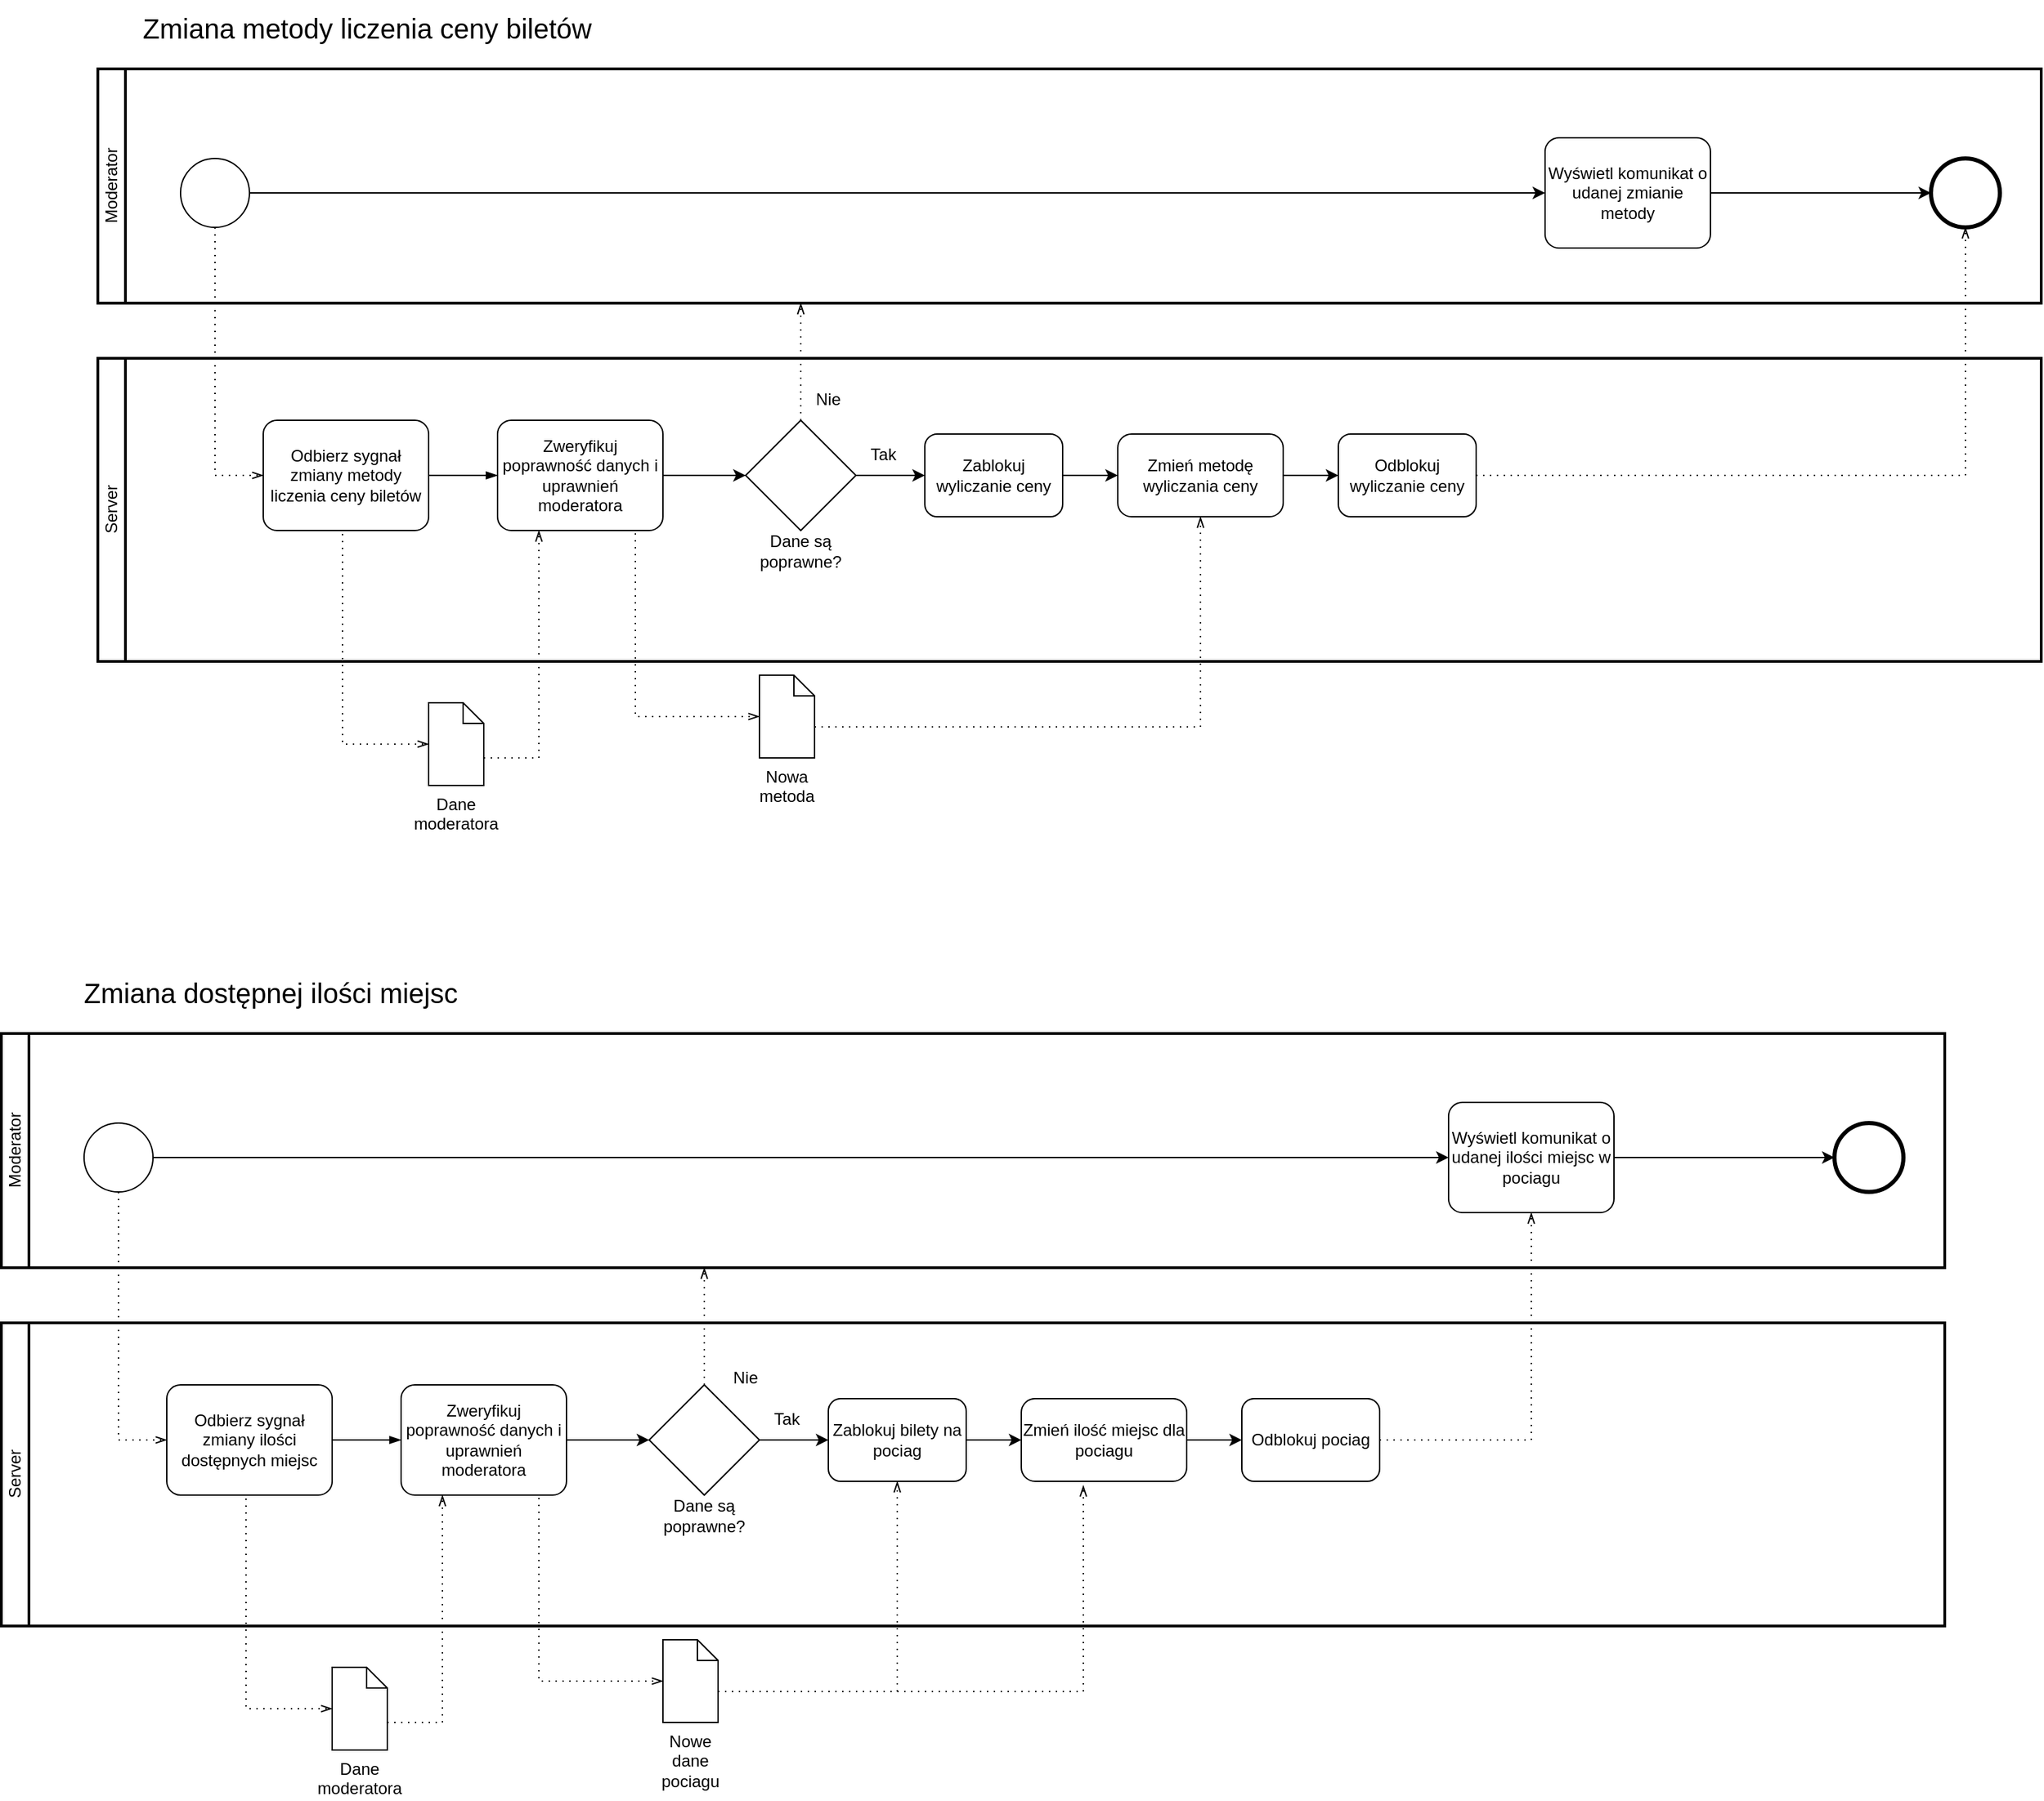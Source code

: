 <mxfile version="23.1.5" type="device">
  <diagram id="Zzkou4qNzOi7J6yHzFJ5" name="Page-5">
    <mxGraphModel dx="3475" dy="1573" grid="1" gridSize="10" guides="1" tooltips="1" connect="1" arrows="1" fold="1" page="1" pageScale="1" pageWidth="850" pageHeight="1100" math="0" shadow="0">
      <root>
        <mxCell id="0" />
        <mxCell id="1" parent="0" />
        <mxCell id="5nYeDk_tjkuTIZF37kn7-1" value="Moderator" style="swimlane;html=1;startSize=20;fontStyle=0;collapsible=0;horizontal=0;swimlaneLine=1;swimlaneFillColor=#ffffff;strokeWidth=2;" parent="1" vertex="1">
          <mxGeometry x="20" y="340" width="1410" height="170" as="geometry" />
        </mxCell>
        <mxCell id="5nYeDk_tjkuTIZF37kn7-2" value="" style="points=[[0.145,0.145,0],[0.5,0,0],[0.855,0.145,0],[1,0.5,0],[0.855,0.855,0],[0.5,1,0],[0.145,0.855,0],[0,0.5,0]];shape=mxgraph.bpmn.event;html=1;verticalLabelPosition=bottom;labelBackgroundColor=#ffffff;verticalAlign=top;align=center;perimeter=ellipsePerimeter;outlineConnect=0;aspect=fixed;outline=standard;symbol=general;" parent="5nYeDk_tjkuTIZF37kn7-1" vertex="1">
          <mxGeometry x="60" y="65" width="50" height="50" as="geometry" />
        </mxCell>
        <mxCell id="5nYeDk_tjkuTIZF37kn7-4" value="Wyświetl komunikat o udanej zmianie metody" style="points=[[0.25,0,0],[0.5,0,0],[0.75,0,0],[1,0.25,0],[1,0.5,0],[1,0.75,0],[0.75,1,0],[0.5,1,0],[0.25,1,0],[0,0.75,0],[0,0.5,0],[0,0.25,0]];shape=mxgraph.bpmn.task;whiteSpace=wrap;rectStyle=rounded;size=10;taskMarker=abstract;fontSize=12;" parent="5nYeDk_tjkuTIZF37kn7-1" vertex="1">
          <mxGeometry x="1050" y="50" width="120" height="80" as="geometry" />
        </mxCell>
        <mxCell id="rN2PZsY2AK8oD1dItEW8-1" value="" style="points=[[0.145,0.145,0],[0.5,0,0],[0.855,0.145,0],[1,0.5,0],[0.855,0.855,0],[0.5,1,0],[0.145,0.855,0],[0,0.5,0]];shape=mxgraph.bpmn.event;html=1;verticalLabelPosition=bottom;labelBackgroundColor=#ffffff;verticalAlign=top;align=center;perimeter=ellipsePerimeter;outlineConnect=0;aspect=fixed;outline=end;symbol=terminate2;" parent="5nYeDk_tjkuTIZF37kn7-1" vertex="1">
          <mxGeometry x="1330" y="65" width="50" height="50" as="geometry" />
        </mxCell>
        <mxCell id="rN2PZsY2AK8oD1dItEW8-2" style="edgeStyle=orthogonalEdgeStyle;rounded=0;orthogonalLoop=1;jettySize=auto;html=1;entryX=0;entryY=0.5;entryDx=0;entryDy=0;entryPerimeter=0;" parent="5nYeDk_tjkuTIZF37kn7-1" source="5nYeDk_tjkuTIZF37kn7-4" target="rN2PZsY2AK8oD1dItEW8-1" edge="1">
          <mxGeometry relative="1" as="geometry" />
        </mxCell>
        <mxCell id="gM3M7majyr0KccMTbLN--11" style="edgeStyle=orthogonalEdgeStyle;rounded=0;orthogonalLoop=1;jettySize=auto;html=1;entryX=0;entryY=0.5;entryDx=0;entryDy=0;entryPerimeter=0;" edge="1" parent="5nYeDk_tjkuTIZF37kn7-1" source="5nYeDk_tjkuTIZF37kn7-2" target="5nYeDk_tjkuTIZF37kn7-4">
          <mxGeometry relative="1" as="geometry" />
        </mxCell>
        <mxCell id="_5b-967mZp699WeHeneV-1" value="&lt;span style=&quot;font-size: 20px;&quot;&gt;Zmiana metody liczenia ceny biletów&lt;/span&gt;" style="text;html=1;align=center;verticalAlign=middle;resizable=0;points=[];autosize=1;strokeColor=none;fillColor=none;" parent="1" vertex="1">
          <mxGeometry x="40" y="290" width="350" height="40" as="geometry" />
        </mxCell>
        <mxCell id="K3G3-FfQilQ2skNR_-Nj-1" value="Server" style="swimlane;html=1;startSize=20;fontStyle=0;collapsible=0;horizontal=0;swimlaneLine=1;swimlaneFillColor=#ffffff;strokeWidth=2;" parent="1" vertex="1">
          <mxGeometry x="20" y="550" width="1410" height="220" as="geometry" />
        </mxCell>
        <mxCell id="K3G3-FfQilQ2skNR_-Nj-2" value="Odbierz sygnał zmiany metody liczenia ceny biletów" style="points=[[0.25,0,0],[0.5,0,0],[0.75,0,0],[1,0.25,0],[1,0.5,0],[1,0.75,0],[0.75,1,0],[0.5,1,0],[0.25,1,0],[0,0.75,0],[0,0.5,0],[0,0.25,0]];shape=mxgraph.bpmn.task;whiteSpace=wrap;rectStyle=rounded;size=10;taskMarker=abstract;" parent="K3G3-FfQilQ2skNR_-Nj-1" vertex="1">
          <mxGeometry x="120" y="45" width="120" height="80" as="geometry" />
        </mxCell>
        <mxCell id="K3G3-FfQilQ2skNR_-Nj-3" style="edgeStyle=orthogonalEdgeStyle;rounded=0;orthogonalLoop=1;jettySize=auto;html=1;entryX=0;entryY=0.5;entryDx=0;entryDy=0;" parent="K3G3-FfQilQ2skNR_-Nj-1" source="K3G3-FfQilQ2skNR_-Nj-4" target="K3G3-FfQilQ2skNR_-Nj-10" edge="1">
          <mxGeometry relative="1" as="geometry" />
        </mxCell>
        <mxCell id="K3G3-FfQilQ2skNR_-Nj-4" value="Zweryfikuj poprawność danych i uprawnień moderatora" style="points=[[0.25,0,0],[0.5,0,0],[0.75,0,0],[1,0.25,0],[1,0.5,0],[1,0.75,0],[0.75,1,0],[0.5,1,0],[0.25,1,0],[0,0.75,0],[0,0.5,0],[0,0.25,0]];shape=mxgraph.bpmn.task;whiteSpace=wrap;rectStyle=rounded;size=10;taskMarker=abstract;" parent="K3G3-FfQilQ2skNR_-Nj-1" vertex="1">
          <mxGeometry x="290" y="45" width="120" height="80" as="geometry" />
        </mxCell>
        <mxCell id="K3G3-FfQilQ2skNR_-Nj-5" value="" style="edgeStyle=elbowEdgeStyle;fontSize=12;html=1;endArrow=blockThin;endFill=1;rounded=0;exitX=1;exitY=0.5;exitDx=0;exitDy=0;exitPerimeter=0;entryX=0;entryY=0.5;entryDx=0;entryDy=0;entryPerimeter=0;" parent="K3G3-FfQilQ2skNR_-Nj-1" source="K3G3-FfQilQ2skNR_-Nj-2" target="K3G3-FfQilQ2skNR_-Nj-4" edge="1">
          <mxGeometry width="160" relative="1" as="geometry">
            <mxPoint x="300" y="10" as="sourcePoint" />
            <mxPoint x="460" y="10" as="targetPoint" />
          </mxGeometry>
        </mxCell>
        <mxCell id="i0M3La1ias4D0k85AiJk-2" style="edgeStyle=orthogonalEdgeStyle;rounded=0;orthogonalLoop=1;jettySize=auto;html=1;exitX=1;exitY=0.5;exitDx=0;exitDy=0;exitPerimeter=0;entryX=0;entryY=0.5;entryDx=0;entryDy=0;" parent="K3G3-FfQilQ2skNR_-Nj-1" source="K3G3-FfQilQ2skNR_-Nj-6" target="i0M3La1ias4D0k85AiJk-1" edge="1">
          <mxGeometry relative="1" as="geometry" />
        </mxCell>
        <mxCell id="K3G3-FfQilQ2skNR_-Nj-6" value="Zmień metodę wyliczania ceny" style="points=[[0.25,0,0],[0.5,0,0],[0.75,0,0],[1,0.25,0],[1,0.5,0],[1,0.75,0],[0.75,1,0],[0.5,1,0],[0.25,1,0],[0,0.75,0],[0,0.5,0],[0,0.25,0]];shape=mxgraph.bpmn.task;whiteSpace=wrap;rectStyle=rounded;size=10;taskMarker=abstract;fontSize=12;" parent="K3G3-FfQilQ2skNR_-Nj-1" vertex="1">
          <mxGeometry x="740" y="55" width="120" height="60" as="geometry" />
        </mxCell>
        <mxCell id="K3G3-FfQilQ2skNR_-Nj-9" style="edgeStyle=orthogonalEdgeStyle;rounded=0;orthogonalLoop=1;jettySize=auto;html=1;entryX=0;entryY=0.5;entryDx=0;entryDy=0;" parent="K3G3-FfQilQ2skNR_-Nj-1" source="K3G3-FfQilQ2skNR_-Nj-10" target="K3G3-FfQilQ2skNR_-Nj-19" edge="1">
          <mxGeometry relative="1" as="geometry" />
        </mxCell>
        <mxCell id="K3G3-FfQilQ2skNR_-Nj-10" value="" style="rhombus;whiteSpace=wrap;html=1;" parent="K3G3-FfQilQ2skNR_-Nj-1" vertex="1">
          <mxGeometry x="470" y="45" width="80" height="80" as="geometry" />
        </mxCell>
        <mxCell id="K3G3-FfQilQ2skNR_-Nj-11" value="Dane są poprawne?" style="text;html=1;align=center;verticalAlign=middle;whiteSpace=wrap;rounded=0;" parent="K3G3-FfQilQ2skNR_-Nj-1" vertex="1">
          <mxGeometry x="480" y="125" width="60" height="30" as="geometry" />
        </mxCell>
        <mxCell id="K3G3-FfQilQ2skNR_-Nj-12" value="Tak" style="text;html=1;align=center;verticalAlign=middle;whiteSpace=wrap;rounded=0;" parent="K3G3-FfQilQ2skNR_-Nj-1" vertex="1">
          <mxGeometry x="540" y="55" width="60" height="30" as="geometry" />
        </mxCell>
        <mxCell id="K3G3-FfQilQ2skNR_-Nj-13" value="Nie" style="text;html=1;align=center;verticalAlign=middle;whiteSpace=wrap;rounded=0;" parent="K3G3-FfQilQ2skNR_-Nj-1" vertex="1">
          <mxGeometry x="500" y="15" width="60" height="30" as="geometry" />
        </mxCell>
        <mxCell id="K3G3-FfQilQ2skNR_-Nj-19" value="Zablokuj wyliczanie ceny" style="rounded=1;whiteSpace=wrap;html=1;" parent="K3G3-FfQilQ2skNR_-Nj-1" vertex="1">
          <mxGeometry x="600" y="55" width="100" height="60" as="geometry" />
        </mxCell>
        <mxCell id="K3G3-FfQilQ2skNR_-Nj-20" style="edgeStyle=orthogonalEdgeStyle;rounded=0;orthogonalLoop=1;jettySize=auto;html=1;entryX=0;entryY=0.5;entryDx=0;entryDy=0;entryPerimeter=0;" parent="K3G3-FfQilQ2skNR_-Nj-1" source="K3G3-FfQilQ2skNR_-Nj-19" target="K3G3-FfQilQ2skNR_-Nj-6" edge="1">
          <mxGeometry relative="1" as="geometry" />
        </mxCell>
        <mxCell id="i0M3La1ias4D0k85AiJk-1" value="Odblokuj wyliczanie ceny" style="rounded=1;whiteSpace=wrap;html=1;" parent="K3G3-FfQilQ2skNR_-Nj-1" vertex="1">
          <mxGeometry x="900" y="55" width="100" height="60" as="geometry" />
        </mxCell>
        <mxCell id="pL3yOGtaI5L7fwDHWEQh-1" value="" style="edgeStyle=elbowEdgeStyle;fontSize=12;html=1;endFill=0;startFill=0;endSize=6;startSize=6;dashed=1;dashPattern=1 4;endArrow=openThin;startArrow=none;rounded=0;entryX=0;entryY=0.5;entryDx=0;entryDy=0;entryPerimeter=0;exitX=0.5;exitY=1;exitDx=0;exitDy=0;exitPerimeter=0;" parent="1" source="5nYeDk_tjkuTIZF37kn7-2" target="K3G3-FfQilQ2skNR_-Nj-2" edge="1">
          <mxGeometry width="160" relative="1" as="geometry">
            <mxPoint x="90" y="482.5" as="sourcePoint" />
            <mxPoint x="125" y="657.5" as="targetPoint" />
            <Array as="points">
              <mxPoint x="105" y="550" />
            </Array>
          </mxGeometry>
        </mxCell>
        <mxCell id="l7P3ayc8U_tWJ2OAkJQj-1" value="Dane moderatora" style="shape=mxgraph.bpmn.data;labelPosition=center;verticalLabelPosition=bottom;align=center;verticalAlign=top;whiteSpace=wrap;size=15;html=1;" parent="1" vertex="1">
          <mxGeometry x="260" y="800" width="40" height="60" as="geometry" />
        </mxCell>
        <mxCell id="x3kzsIlZNp7AYec745fT-1" value="" style="edgeStyle=elbowEdgeStyle;fontSize=12;html=1;endFill=0;startFill=0;endSize=6;startSize=6;dashed=1;dashPattern=1 4;endArrow=openThin;startArrow=none;rounded=0;entryX=0;entryY=0.5;entryDx=0;entryDy=0;entryPerimeter=0;exitX=0.5;exitY=1;exitDx=0;exitDy=0;exitPerimeter=0;" parent="1" source="K3G3-FfQilQ2skNR_-Nj-2" target="l7P3ayc8U_tWJ2OAkJQj-1" edge="1">
          <mxGeometry width="160" relative="1" as="geometry">
            <mxPoint x="197.5" y="680" as="sourcePoint" />
            <mxPoint x="232.5" y="865" as="targetPoint" />
            <Array as="points">
              <mxPoint x="197.5" y="780" />
            </Array>
          </mxGeometry>
        </mxCell>
        <mxCell id="x3kzsIlZNp7AYec745fT-2" value="" style="edgeStyle=elbowEdgeStyle;fontSize=12;html=1;endFill=0;startFill=0;endSize=6;startSize=6;dashed=1;dashPattern=1 4;endArrow=openThin;startArrow=none;rounded=0;entryX=0.25;entryY=1;entryDx=0;entryDy=0;entryPerimeter=0;" parent="1" target="K3G3-FfQilQ2skNR_-Nj-4" edge="1">
          <mxGeometry width="160" relative="1" as="geometry">
            <mxPoint x="300" y="840" as="sourcePoint" />
            <mxPoint x="330" y="710" as="targetPoint" />
            <Array as="points">
              <mxPoint x="340" y="760" />
            </Array>
          </mxGeometry>
        </mxCell>
        <mxCell id="3khKunUFwmeLUSzjZOKr-3" style="edgeStyle=orthogonalEdgeStyle;rounded=0;orthogonalLoop=1;jettySize=auto;html=1;entryX=0.5;entryY=1;entryDx=0;entryDy=0;entryPerimeter=0;strokeColor=none;" parent="1" source="3khKunUFwmeLUSzjZOKr-1" target="K3G3-FfQilQ2skNR_-Nj-6" edge="1">
          <mxGeometry relative="1" as="geometry">
            <mxPoint x="910" y="730" as="targetPoint" />
          </mxGeometry>
        </mxCell>
        <mxCell id="3khKunUFwmeLUSzjZOKr-1" value="Nowa metoda" style="shape=mxgraph.bpmn.data;labelPosition=center;verticalLabelPosition=bottom;align=center;verticalAlign=top;whiteSpace=wrap;size=15;html=1;" parent="1" vertex="1">
          <mxGeometry x="500" y="780" width="40" height="60" as="geometry" />
        </mxCell>
        <mxCell id="rDysz7OxKN2xHzTkVuLm-3" value="" style="edgeStyle=elbowEdgeStyle;fontSize=12;html=1;endFill=0;startFill=0;endSize=6;startSize=6;dashed=1;dashPattern=1 4;endArrow=openThin;startArrow=none;rounded=0;exitX=0.858;exitY=1;exitDx=0;exitDy=0;entryX=0;entryY=0.5;entryDx=0;entryDy=0;entryPerimeter=0;exitPerimeter=0;" parent="1" source="K3G3-FfQilQ2skNR_-Nj-4" target="3khKunUFwmeLUSzjZOKr-1" edge="1">
          <mxGeometry width="160" relative="1" as="geometry">
            <mxPoint x="420" y="840" as="sourcePoint" />
            <mxPoint x="410" y="685" as="targetPoint" />
            <Array as="points">
              <mxPoint x="410" y="760" />
            </Array>
          </mxGeometry>
        </mxCell>
        <mxCell id="rDysz7OxKN2xHzTkVuLm-4" value="" style="edgeStyle=elbowEdgeStyle;fontSize=12;html=1;endFill=0;startFill=0;endSize=6;startSize=6;dashed=1;dashPattern=1 4;endArrow=openThin;startArrow=none;rounded=0;exitX=0;exitY=0;exitDx=40;exitDy=37.5;entryX=0.5;entryY=1;entryDx=0;entryDy=0;entryPerimeter=0;exitPerimeter=0;" parent="1" source="3khKunUFwmeLUSzjZOKr-1" target="K3G3-FfQilQ2skNR_-Nj-6" edge="1">
          <mxGeometry width="160" relative="1" as="geometry">
            <mxPoint x="430" y="850" as="sourcePoint" />
            <mxPoint x="710" y="710" as="targetPoint" />
            <Array as="points">
              <mxPoint x="820" y="770" />
            </Array>
          </mxGeometry>
        </mxCell>
        <mxCell id="TRgFKQEwEgapP54W_NJj-1" value="Moderator" style="swimlane;html=1;startSize=20;fontStyle=0;collapsible=0;horizontal=0;swimlaneLine=1;swimlaneFillColor=#ffffff;strokeWidth=2;" parent="1" vertex="1">
          <mxGeometry x="-50" y="1040" width="1410" height="170" as="geometry" />
        </mxCell>
        <mxCell id="TRgFKQEwEgapP54W_NJj-2" value="" style="points=[[0.145,0.145,0],[0.5,0,0],[0.855,0.145,0],[1,0.5,0],[0.855,0.855,0],[0.5,1,0],[0.145,0.855,0],[0,0.5,0]];shape=mxgraph.bpmn.event;html=1;verticalLabelPosition=bottom;labelBackgroundColor=#ffffff;verticalAlign=top;align=center;perimeter=ellipsePerimeter;outlineConnect=0;aspect=fixed;outline=standard;symbol=general;" parent="TRgFKQEwEgapP54W_NJj-1" vertex="1">
          <mxGeometry x="60" y="65" width="50" height="50" as="geometry" />
        </mxCell>
        <mxCell id="TRgFKQEwEgapP54W_NJj-3" value="Wyświetl komunikat o udanej ilości miejsc w pociagu" style="points=[[0.25,0,0],[0.5,0,0],[0.75,0,0],[1,0.25,0],[1,0.5,0],[1,0.75,0],[0.75,1,0],[0.5,1,0],[0.25,1,0],[0,0.75,0],[0,0.5,0],[0,0.25,0]];shape=mxgraph.bpmn.task;whiteSpace=wrap;rectStyle=rounded;size=10;taskMarker=abstract;fontSize=12;" parent="TRgFKQEwEgapP54W_NJj-1" vertex="1">
          <mxGeometry x="1050" y="50" width="120" height="80" as="geometry" />
        </mxCell>
        <mxCell id="TRgFKQEwEgapP54W_NJj-5" value="" style="points=[[0.145,0.145,0],[0.5,0,0],[0.855,0.145,0],[1,0.5,0],[0.855,0.855,0],[0.5,1,0],[0.145,0.855,0],[0,0.5,0]];shape=mxgraph.bpmn.event;html=1;verticalLabelPosition=bottom;labelBackgroundColor=#ffffff;verticalAlign=top;align=center;perimeter=ellipsePerimeter;outlineConnect=0;aspect=fixed;outline=end;symbol=terminate2;" parent="TRgFKQEwEgapP54W_NJj-1" vertex="1">
          <mxGeometry x="1330" y="65" width="50" height="50" as="geometry" />
        </mxCell>
        <mxCell id="gM3M7majyr0KccMTbLN--8" style="edgeStyle=orthogonalEdgeStyle;rounded=0;orthogonalLoop=1;jettySize=auto;html=1;entryX=0;entryY=0.5;entryDx=0;entryDy=0;entryPerimeter=0;" edge="1" parent="TRgFKQEwEgapP54W_NJj-1" source="TRgFKQEwEgapP54W_NJj-2" target="TRgFKQEwEgapP54W_NJj-3">
          <mxGeometry relative="1" as="geometry" />
        </mxCell>
        <mxCell id="gM3M7majyr0KccMTbLN--10" style="edgeStyle=orthogonalEdgeStyle;rounded=0;orthogonalLoop=1;jettySize=auto;html=1;entryX=0;entryY=0.5;entryDx=0;entryDy=0;entryPerimeter=0;" edge="1" parent="TRgFKQEwEgapP54W_NJj-1" source="TRgFKQEwEgapP54W_NJj-3" target="TRgFKQEwEgapP54W_NJj-5">
          <mxGeometry relative="1" as="geometry" />
        </mxCell>
        <mxCell id="TRgFKQEwEgapP54W_NJj-7" value="&lt;span style=&quot;font-size: 20px;&quot;&gt;Zmiana dostępnej ilości miejsc&lt;/span&gt;" style="text;html=1;align=center;verticalAlign=middle;resizable=0;points=[];autosize=1;strokeColor=none;fillColor=none;" parent="1" vertex="1">
          <mxGeometry y="990" width="290" height="40" as="geometry" />
        </mxCell>
        <mxCell id="TRgFKQEwEgapP54W_NJj-8" value="Server" style="swimlane;html=1;startSize=20;fontStyle=0;collapsible=0;horizontal=0;swimlaneLine=1;swimlaneFillColor=#ffffff;strokeWidth=2;" parent="1" vertex="1">
          <mxGeometry x="-50" y="1250" width="1410" height="220" as="geometry" />
        </mxCell>
        <mxCell id="TRgFKQEwEgapP54W_NJj-9" value="Odbierz sygnał zmiany ilości dostępnych miejsc" style="points=[[0.25,0,0],[0.5,0,0],[0.75,0,0],[1,0.25,0],[1,0.5,0],[1,0.75,0],[0.75,1,0],[0.5,1,0],[0.25,1,0],[0,0.75,0],[0,0.5,0],[0,0.25,0]];shape=mxgraph.bpmn.task;whiteSpace=wrap;rectStyle=rounded;size=10;taskMarker=abstract;" parent="TRgFKQEwEgapP54W_NJj-8" vertex="1">
          <mxGeometry x="120" y="45" width="120" height="80" as="geometry" />
        </mxCell>
        <mxCell id="TRgFKQEwEgapP54W_NJj-10" style="edgeStyle=orthogonalEdgeStyle;rounded=0;orthogonalLoop=1;jettySize=auto;html=1;entryX=0;entryY=0.5;entryDx=0;entryDy=0;" parent="TRgFKQEwEgapP54W_NJj-8" source="TRgFKQEwEgapP54W_NJj-11" target="TRgFKQEwEgapP54W_NJj-16" edge="1">
          <mxGeometry relative="1" as="geometry" />
        </mxCell>
        <mxCell id="TRgFKQEwEgapP54W_NJj-11" value="Zweryfikuj poprawność danych i uprawnień moderatora" style="points=[[0.25,0,0],[0.5,0,0],[0.75,0,0],[1,0.25,0],[1,0.5,0],[1,0.75,0],[0.75,1,0],[0.5,1,0],[0.25,1,0],[0,0.75,0],[0,0.5,0],[0,0.25,0]];shape=mxgraph.bpmn.task;whiteSpace=wrap;rectStyle=rounded;size=10;taskMarker=abstract;" parent="TRgFKQEwEgapP54W_NJj-8" vertex="1">
          <mxGeometry x="290" y="45" width="120" height="80" as="geometry" />
        </mxCell>
        <mxCell id="TRgFKQEwEgapP54W_NJj-12" value="" style="edgeStyle=elbowEdgeStyle;fontSize=12;html=1;endArrow=blockThin;endFill=1;rounded=0;exitX=1;exitY=0.5;exitDx=0;exitDy=0;exitPerimeter=0;entryX=0;entryY=0.5;entryDx=0;entryDy=0;entryPerimeter=0;" parent="TRgFKQEwEgapP54W_NJj-8" source="TRgFKQEwEgapP54W_NJj-9" target="TRgFKQEwEgapP54W_NJj-11" edge="1">
          <mxGeometry width="160" relative="1" as="geometry">
            <mxPoint x="300" y="10" as="sourcePoint" />
            <mxPoint x="460" y="10" as="targetPoint" />
          </mxGeometry>
        </mxCell>
        <mxCell id="TRgFKQEwEgapP54W_NJj-13" style="edgeStyle=orthogonalEdgeStyle;rounded=0;orthogonalLoop=1;jettySize=auto;html=1;exitX=1;exitY=0.5;exitDx=0;exitDy=0;exitPerimeter=0;entryX=0;entryY=0.5;entryDx=0;entryDy=0;" parent="TRgFKQEwEgapP54W_NJj-8" source="TRgFKQEwEgapP54W_NJj-14" target="TRgFKQEwEgapP54W_NJj-22" edge="1">
          <mxGeometry relative="1" as="geometry" />
        </mxCell>
        <mxCell id="TRgFKQEwEgapP54W_NJj-14" value="Zmień ilość miejsc dla pociagu" style="points=[[0.25,0,0],[0.5,0,0],[0.75,0,0],[1,0.25,0],[1,0.5,0],[1,0.75,0],[0.75,1,0],[0.5,1,0],[0.25,1,0],[0,0.75,0],[0,0.5,0],[0,0.25,0]];shape=mxgraph.bpmn.task;whiteSpace=wrap;rectStyle=rounded;size=10;taskMarker=abstract;fontSize=12;" parent="TRgFKQEwEgapP54W_NJj-8" vertex="1">
          <mxGeometry x="740" y="55" width="120" height="60" as="geometry" />
        </mxCell>
        <mxCell id="TRgFKQEwEgapP54W_NJj-15" style="edgeStyle=orthogonalEdgeStyle;rounded=0;orthogonalLoop=1;jettySize=auto;html=1;entryX=0;entryY=0.5;entryDx=0;entryDy=0;" parent="TRgFKQEwEgapP54W_NJj-8" source="TRgFKQEwEgapP54W_NJj-16" target="TRgFKQEwEgapP54W_NJj-20" edge="1">
          <mxGeometry relative="1" as="geometry" />
        </mxCell>
        <mxCell id="TRgFKQEwEgapP54W_NJj-16" value="" style="rhombus;whiteSpace=wrap;html=1;" parent="TRgFKQEwEgapP54W_NJj-8" vertex="1">
          <mxGeometry x="470" y="45" width="80" height="80" as="geometry" />
        </mxCell>
        <mxCell id="TRgFKQEwEgapP54W_NJj-17" value="Dane są poprawne?" style="text;html=1;align=center;verticalAlign=middle;whiteSpace=wrap;rounded=0;" parent="TRgFKQEwEgapP54W_NJj-8" vertex="1">
          <mxGeometry x="480" y="125" width="60" height="30" as="geometry" />
        </mxCell>
        <mxCell id="TRgFKQEwEgapP54W_NJj-18" value="Tak" style="text;html=1;align=center;verticalAlign=middle;whiteSpace=wrap;rounded=0;" parent="TRgFKQEwEgapP54W_NJj-8" vertex="1">
          <mxGeometry x="540" y="55" width="60" height="30" as="geometry" />
        </mxCell>
        <mxCell id="TRgFKQEwEgapP54W_NJj-19" value="Nie" style="text;html=1;align=center;verticalAlign=middle;whiteSpace=wrap;rounded=0;" parent="TRgFKQEwEgapP54W_NJj-8" vertex="1">
          <mxGeometry x="510" y="25" width="60" height="30" as="geometry" />
        </mxCell>
        <mxCell id="TRgFKQEwEgapP54W_NJj-20" value="Zablokuj bilety na pociag" style="rounded=1;whiteSpace=wrap;html=1;" parent="TRgFKQEwEgapP54W_NJj-8" vertex="1">
          <mxGeometry x="600" y="55" width="100" height="60" as="geometry" />
        </mxCell>
        <mxCell id="TRgFKQEwEgapP54W_NJj-21" style="edgeStyle=orthogonalEdgeStyle;rounded=0;orthogonalLoop=1;jettySize=auto;html=1;entryX=0;entryY=0.5;entryDx=0;entryDy=0;entryPerimeter=0;" parent="TRgFKQEwEgapP54W_NJj-8" source="TRgFKQEwEgapP54W_NJj-20" target="TRgFKQEwEgapP54W_NJj-14" edge="1">
          <mxGeometry relative="1" as="geometry" />
        </mxCell>
        <mxCell id="TRgFKQEwEgapP54W_NJj-22" value="Odblokuj pociag" style="rounded=1;whiteSpace=wrap;html=1;" parent="TRgFKQEwEgapP54W_NJj-8" vertex="1">
          <mxGeometry x="900" y="55" width="100" height="60" as="geometry" />
        </mxCell>
        <mxCell id="TRgFKQEwEgapP54W_NJj-24" value="" style="edgeStyle=elbowEdgeStyle;fontSize=12;html=1;endFill=0;startFill=0;endSize=6;startSize=6;dashed=1;dashPattern=1 4;endArrow=openThin;startArrow=none;rounded=0;entryX=0;entryY=0.5;entryDx=0;entryDy=0;entryPerimeter=0;exitX=0.5;exitY=1;exitDx=0;exitDy=0;exitPerimeter=0;" parent="1" source="TRgFKQEwEgapP54W_NJj-2" target="TRgFKQEwEgapP54W_NJj-9" edge="1">
          <mxGeometry width="160" relative="1" as="geometry">
            <mxPoint x="20" y="1182.5" as="sourcePoint" />
            <mxPoint x="55" y="1357.5" as="targetPoint" />
            <Array as="points">
              <mxPoint x="35" y="1250" />
            </Array>
          </mxGeometry>
        </mxCell>
        <mxCell id="TRgFKQEwEgapP54W_NJj-25" value="Dane moderatora" style="shape=mxgraph.bpmn.data;labelPosition=center;verticalLabelPosition=bottom;align=center;verticalAlign=top;whiteSpace=wrap;size=15;html=1;" parent="1" vertex="1">
          <mxGeometry x="190" y="1500" width="40" height="60" as="geometry" />
        </mxCell>
        <mxCell id="TRgFKQEwEgapP54W_NJj-26" value="" style="edgeStyle=elbowEdgeStyle;fontSize=12;html=1;endFill=0;startFill=0;endSize=6;startSize=6;dashed=1;dashPattern=1 4;endArrow=openThin;startArrow=none;rounded=0;entryX=0;entryY=0.5;entryDx=0;entryDy=0;entryPerimeter=0;exitX=0.5;exitY=1;exitDx=0;exitDy=0;exitPerimeter=0;" parent="1" source="TRgFKQEwEgapP54W_NJj-9" target="TRgFKQEwEgapP54W_NJj-25" edge="1">
          <mxGeometry width="160" relative="1" as="geometry">
            <mxPoint x="127.5" y="1380" as="sourcePoint" />
            <mxPoint x="162.5" y="1565" as="targetPoint" />
            <Array as="points">
              <mxPoint x="127.5" y="1480" />
            </Array>
          </mxGeometry>
        </mxCell>
        <mxCell id="TRgFKQEwEgapP54W_NJj-27" value="" style="edgeStyle=elbowEdgeStyle;fontSize=12;html=1;endFill=0;startFill=0;endSize=6;startSize=6;dashed=1;dashPattern=1 4;endArrow=openThin;startArrow=none;rounded=0;entryX=0.25;entryY=1;entryDx=0;entryDy=0;entryPerimeter=0;" parent="1" target="TRgFKQEwEgapP54W_NJj-11" edge="1">
          <mxGeometry width="160" relative="1" as="geometry">
            <mxPoint x="230" y="1540" as="sourcePoint" />
            <mxPoint x="260" y="1410" as="targetPoint" />
            <Array as="points">
              <mxPoint x="270" y="1460" />
            </Array>
          </mxGeometry>
        </mxCell>
        <mxCell id="TRgFKQEwEgapP54W_NJj-32" style="edgeStyle=orthogonalEdgeStyle;rounded=0;orthogonalLoop=1;jettySize=auto;html=1;entryX=0.5;entryY=1;entryDx=0;entryDy=0;entryPerimeter=0;strokeColor=none;" parent="1" source="TRgFKQEwEgapP54W_NJj-33" target="TRgFKQEwEgapP54W_NJj-14" edge="1">
          <mxGeometry relative="1" as="geometry">
            <mxPoint x="840" y="1430" as="targetPoint" />
            <Array as="points">
              <mxPoint x="760" y="1510" />
              <mxPoint x="760" y="1365" />
            </Array>
          </mxGeometry>
        </mxCell>
        <mxCell id="TRgFKQEwEgapP54W_NJj-33" value="Nowe dane pociagu" style="shape=mxgraph.bpmn.data;labelPosition=center;verticalLabelPosition=bottom;align=center;verticalAlign=top;whiteSpace=wrap;size=15;html=1;" parent="1" vertex="1">
          <mxGeometry x="430" y="1480" width="40" height="60" as="geometry" />
        </mxCell>
        <mxCell id="TRgFKQEwEgapP54W_NJj-34" value="" style="edgeStyle=elbowEdgeStyle;fontSize=12;html=1;endFill=0;startFill=0;endSize=6;startSize=6;dashed=1;dashPattern=1 4;endArrow=openThin;startArrow=none;rounded=0;exitX=0.858;exitY=1;exitDx=0;exitDy=0;entryX=0;entryY=0.5;entryDx=0;entryDy=0;entryPerimeter=0;exitPerimeter=0;" parent="1" source="TRgFKQEwEgapP54W_NJj-11" target="TRgFKQEwEgapP54W_NJj-33" edge="1">
          <mxGeometry width="160" relative="1" as="geometry">
            <mxPoint x="350" y="1540" as="sourcePoint" />
            <mxPoint x="340" y="1385" as="targetPoint" />
            <Array as="points">
              <mxPoint x="340" y="1460" />
            </Array>
          </mxGeometry>
        </mxCell>
        <mxCell id="TRgFKQEwEgapP54W_NJj-35" value="" style="edgeStyle=elbowEdgeStyle;fontSize=12;html=1;endFill=0;startFill=0;endSize=6;startSize=6;dashed=1;dashPattern=1 4;endArrow=openThin;startArrow=none;rounded=0;exitX=0;exitY=0;exitDx=40;exitDy=37.5;entryX=0.375;entryY=1.05;entryDx=0;entryDy=0;entryPerimeter=0;exitPerimeter=0;" parent="1" source="TRgFKQEwEgapP54W_NJj-33" target="TRgFKQEwEgapP54W_NJj-14" edge="1">
          <mxGeometry width="160" relative="1" as="geometry">
            <mxPoint x="360" y="1550" as="sourcePoint" />
            <mxPoint x="640" y="1410" as="targetPoint" />
            <Array as="points">
              <mxPoint x="735" y="1450" />
            </Array>
          </mxGeometry>
        </mxCell>
        <mxCell id="2Hvt-0ZqlEKgBJF0IVE5-7" value="" style="edgeStyle=elbowEdgeStyle;fontSize=12;html=1;endFill=0;startFill=0;endSize=6;startSize=6;dashed=1;dashPattern=1 4;endArrow=openThin;startArrow=none;rounded=0;exitX=0;exitY=0;exitDx=40;exitDy=37.5;entryX=0.5;entryY=1;entryDx=0;entryDy=0;exitPerimeter=0;" parent="1" source="TRgFKQEwEgapP54W_NJj-33" target="TRgFKQEwEgapP54W_NJj-20" edge="1">
          <mxGeometry width="160" relative="1" as="geometry">
            <mxPoint x="480" y="1528" as="sourcePoint" />
            <mxPoint x="760" y="1375" as="targetPoint" />
            <Array as="points">
              <mxPoint x="600" y="1450" />
            </Array>
          </mxGeometry>
        </mxCell>
        <mxCell id="gM3M7majyr0KccMTbLN--1" value="" style="edgeStyle=elbowEdgeStyle;fontSize=12;html=1;endFill=0;startFill=0;endSize=6;startSize=6;dashed=1;dashPattern=1 4;endArrow=openThin;startArrow=none;rounded=0;exitX=0.5;exitY=0;exitDx=0;exitDy=0;" edge="1" parent="1" source="K3G3-FfQilQ2skNR_-Nj-10">
          <mxGeometry width="160" relative="1" as="geometry">
            <mxPoint x="630" y="480" as="sourcePoint" />
            <mxPoint x="530" y="510" as="targetPoint" />
            <Array as="points">
              <mxPoint x="530" y="530" />
            </Array>
          </mxGeometry>
        </mxCell>
        <mxCell id="gM3M7majyr0KccMTbLN--5" value="" style="edgeStyle=elbowEdgeStyle;fontSize=12;html=1;endFill=0;startFill=0;endSize=6;startSize=6;dashed=1;dashPattern=1 4;endArrow=openThin;startArrow=none;rounded=0;exitX=1;exitY=0.5;exitDx=0;exitDy=0;entryX=0.5;entryY=1;entryDx=0;entryDy=0;entryPerimeter=0;" edge="1" parent="1" source="i0M3La1ias4D0k85AiJk-1" target="rN2PZsY2AK8oD1dItEW8-1">
          <mxGeometry width="160" relative="1" as="geometry">
            <mxPoint x="1090" y="626" as="sourcePoint" />
            <mxPoint x="1370" y="473" as="targetPoint" />
            <Array as="points">
              <mxPoint x="1375" y="540" />
            </Array>
          </mxGeometry>
        </mxCell>
        <mxCell id="gM3M7majyr0KccMTbLN--7" value="" style="edgeStyle=elbowEdgeStyle;fontSize=12;html=1;endFill=0;startFill=0;endSize=6;startSize=6;dashed=1;dashPattern=1 4;endArrow=openThin;startArrow=none;rounded=0;" edge="1" parent="1">
          <mxGeometry width="160" relative="1" as="geometry">
            <mxPoint x="460" y="1295" as="sourcePoint" />
            <mxPoint x="460" y="1210" as="targetPoint" />
            <Array as="points">
              <mxPoint x="460" y="1270" />
            </Array>
          </mxGeometry>
        </mxCell>
        <mxCell id="gM3M7majyr0KccMTbLN--9" value="" style="edgeStyle=elbowEdgeStyle;fontSize=12;html=1;endFill=0;startFill=0;endSize=6;startSize=6;dashed=1;dashPattern=1 4;endArrow=openThin;startArrow=none;rounded=0;exitX=1;exitY=0.5;exitDx=0;exitDy=0;entryX=0.5;entryY=1;entryDx=0;entryDy=0;entryPerimeter=0;" edge="1" parent="1" source="TRgFKQEwEgapP54W_NJj-22" target="TRgFKQEwEgapP54W_NJj-3">
          <mxGeometry width="160" relative="1" as="geometry">
            <mxPoint x="840" y="1245.0" as="sourcePoint" />
            <mxPoint x="949.63" y="1080" as="targetPoint" />
            <Array as="points">
              <mxPoint x="1060" y="1330" />
            </Array>
          </mxGeometry>
        </mxCell>
      </root>
    </mxGraphModel>
  </diagram>
</mxfile>
